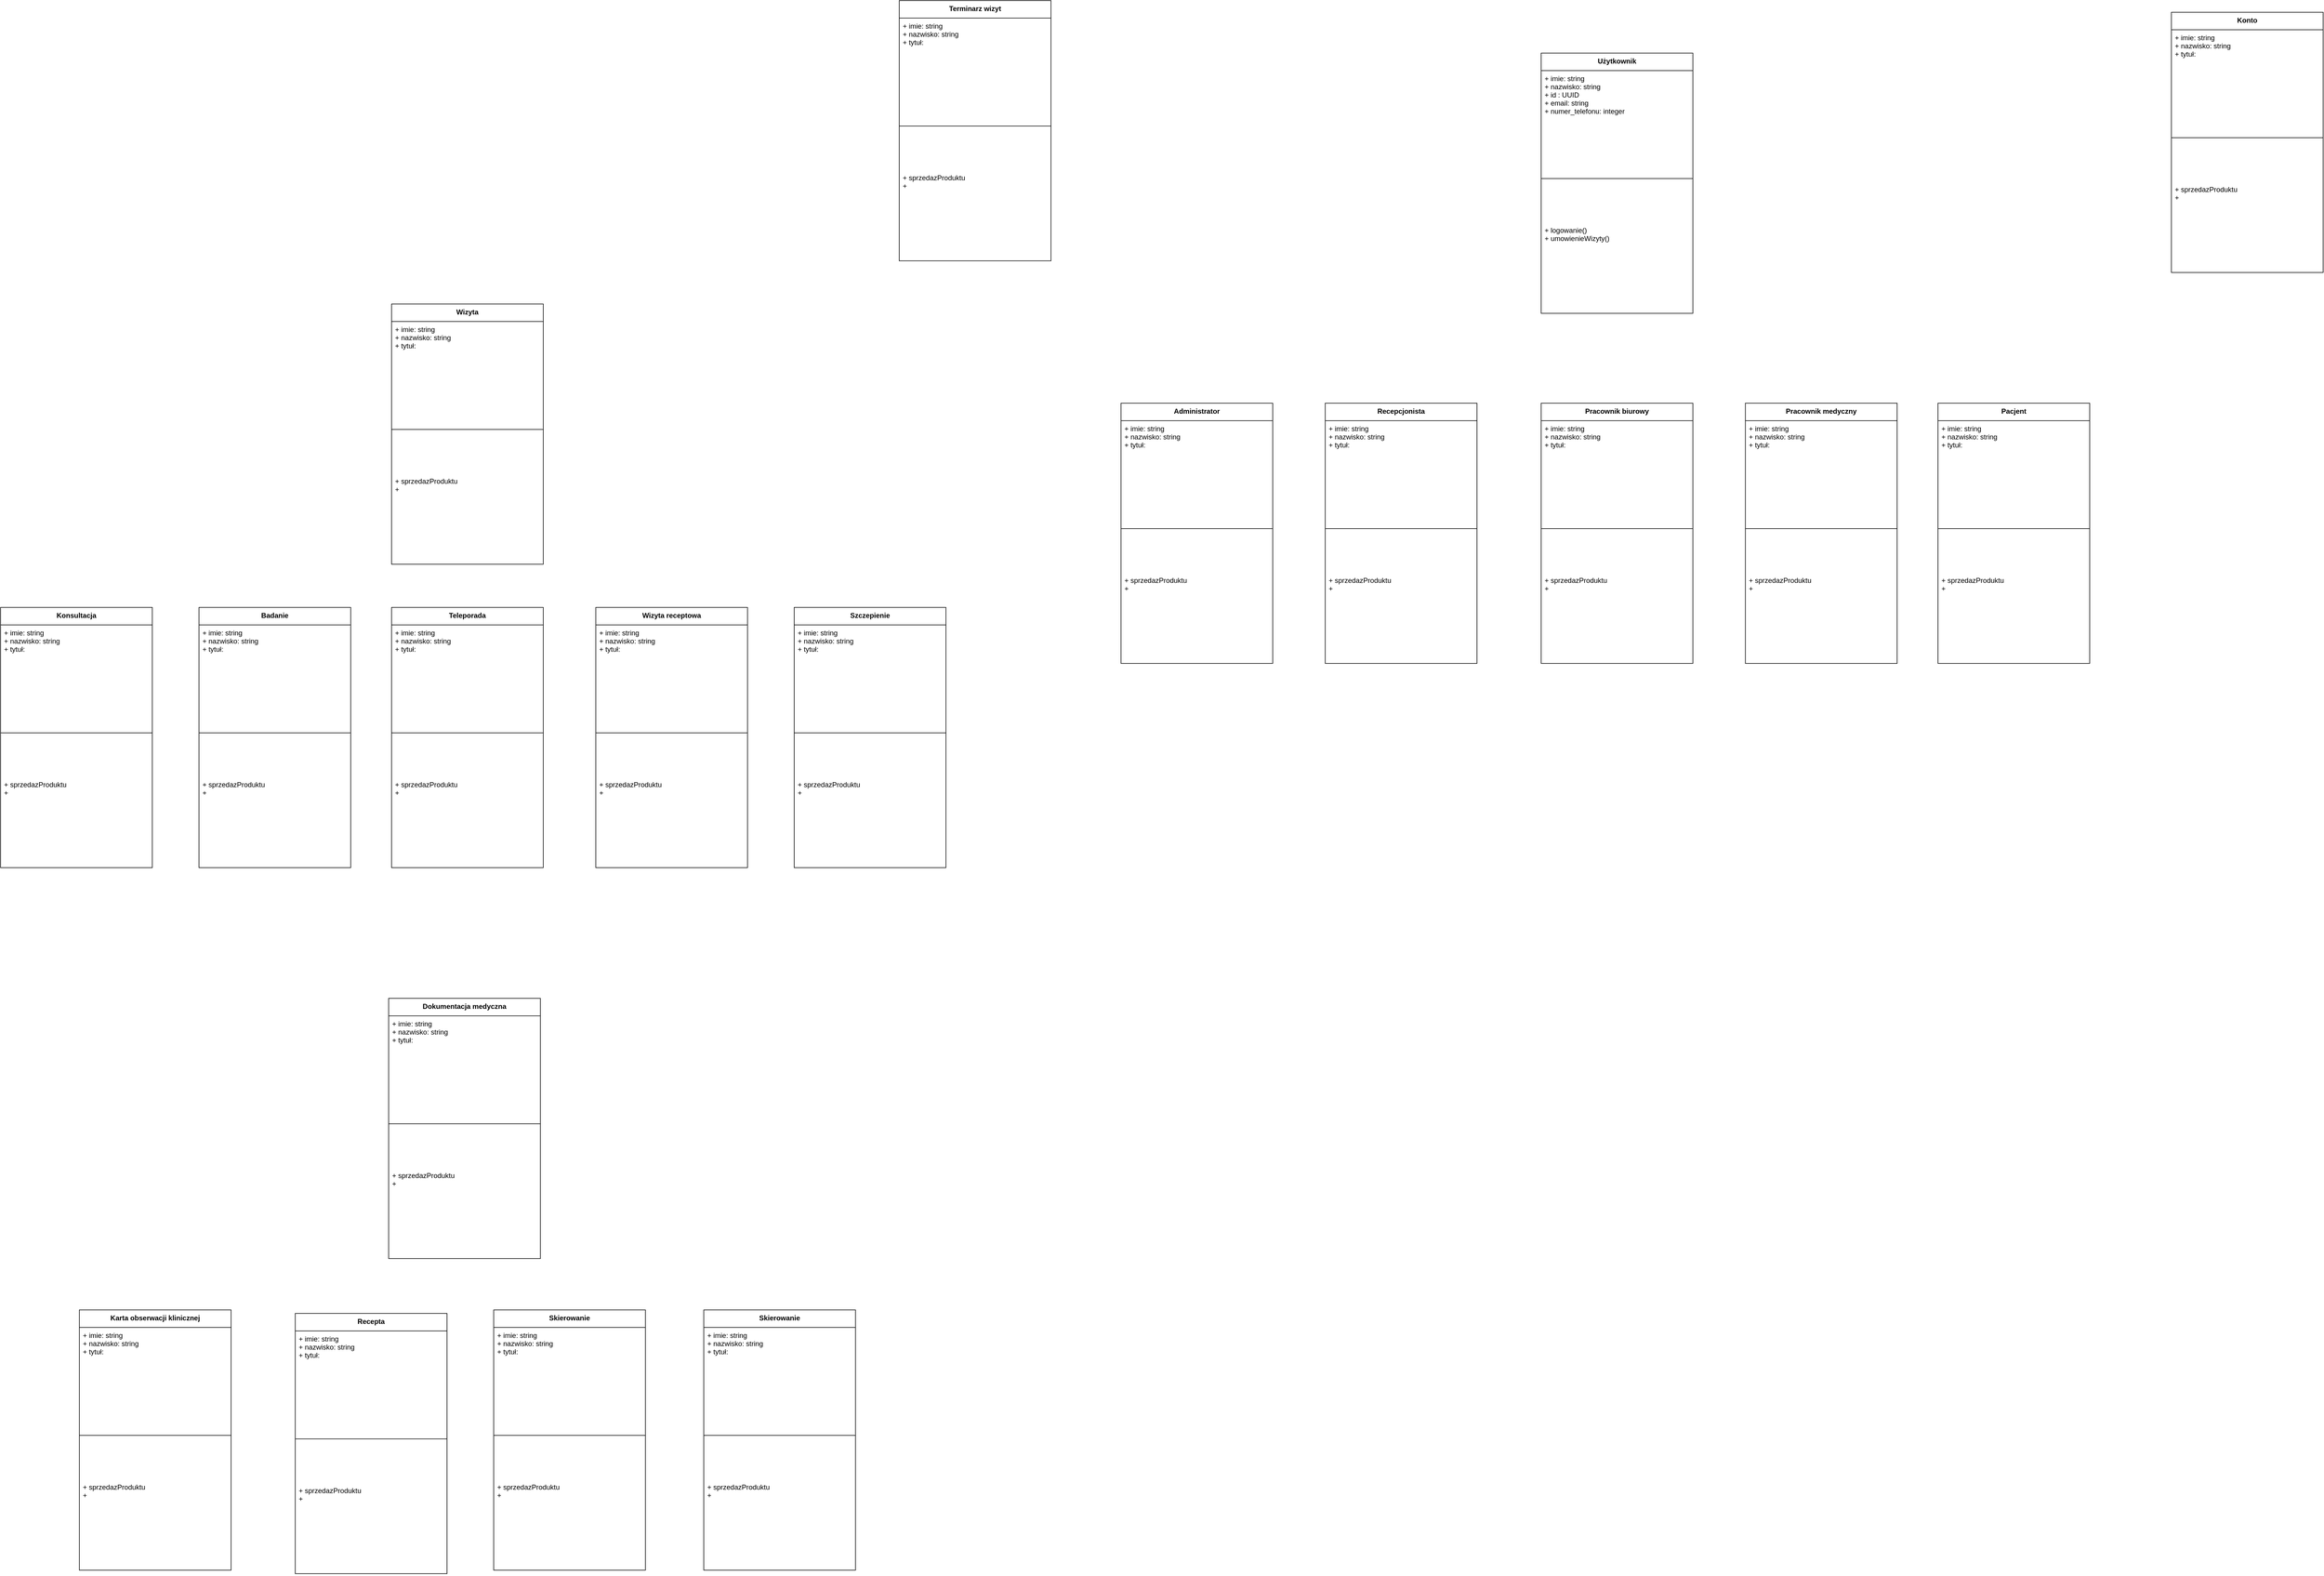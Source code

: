 <mxfile version="18.0.2" type="github">
  <diagram id="C5RBs43oDa-KdzZeNtuy" name="Page-1">
    <mxGraphModel dx="5641" dy="1747" grid="1" gridSize="10" guides="1" tooltips="1" connect="1" arrows="1" fold="1" page="1" pageScale="1" pageWidth="827" pageHeight="1169" math="0" shadow="0">
      <root>
        <mxCell id="WIyWlLk6GJQsqaUBKTNV-0" />
        <mxCell id="WIyWlLk6GJQsqaUBKTNV-1" parent="WIyWlLk6GJQsqaUBKTNV-0" />
        <mxCell id="dkLaDtRhMoR-S31tI9BL-0" value="Recepta" style="swimlane;fontStyle=1;align=center;verticalAlign=top;childLayout=stackLayout;horizontal=1;startSize=30;horizontalStack=0;resizeParent=1;resizeParentMax=0;resizeLast=0;collapsible=1;marginBottom=0;" vertex="1" parent="WIyWlLk6GJQsqaUBKTNV-1">
          <mxGeometry x="-1325" y="2350" width="260" height="446" as="geometry" />
        </mxCell>
        <mxCell id="dkLaDtRhMoR-S31tI9BL-1" value="+ imie: string&#xa;+ nazwisko: string&#xa;+ tytuł: " style="text;strokeColor=none;fillColor=none;align=left;verticalAlign=top;spacingLeft=4;spacingRight=4;overflow=hidden;rotatable=0;points=[[0,0.5],[1,0.5]];portConstraint=eastwest;" vertex="1" parent="dkLaDtRhMoR-S31tI9BL-0">
          <mxGeometry y="30" width="260" height="110" as="geometry" />
        </mxCell>
        <mxCell id="dkLaDtRhMoR-S31tI9BL-2" value="" style="line;strokeWidth=1;fillColor=none;align=left;verticalAlign=middle;spacingTop=-1;spacingLeft=3;spacingRight=3;rotatable=0;labelPosition=right;points=[];portConstraint=eastwest;" vertex="1" parent="dkLaDtRhMoR-S31tI9BL-0">
          <mxGeometry y="140" width="260" height="150" as="geometry" />
        </mxCell>
        <mxCell id="dkLaDtRhMoR-S31tI9BL-3" value="+ sprzedazProduktu&#xa;+ " style="text;strokeColor=none;fillColor=none;align=left;verticalAlign=top;spacingLeft=4;spacingRight=4;overflow=hidden;rotatable=0;points=[[0,0.5],[1,0.5]];portConstraint=eastwest;" vertex="1" parent="dkLaDtRhMoR-S31tI9BL-0">
          <mxGeometry y="290" width="260" height="156" as="geometry" />
        </mxCell>
        <mxCell id="dkLaDtRhMoR-S31tI9BL-4" value="Skierowanie" style="swimlane;fontStyle=1;align=center;verticalAlign=top;childLayout=stackLayout;horizontal=1;startSize=30;horizontalStack=0;resizeParent=1;resizeParentMax=0;resizeLast=0;collapsible=1;marginBottom=0;" vertex="1" parent="WIyWlLk6GJQsqaUBKTNV-1">
          <mxGeometry x="-985" y="2344" width="260" height="446" as="geometry" />
        </mxCell>
        <mxCell id="dkLaDtRhMoR-S31tI9BL-5" value="+ imie: string&#xa;+ nazwisko: string&#xa;+ tytuł: " style="text;strokeColor=none;fillColor=none;align=left;verticalAlign=top;spacingLeft=4;spacingRight=4;overflow=hidden;rotatable=0;points=[[0,0.5],[1,0.5]];portConstraint=eastwest;" vertex="1" parent="dkLaDtRhMoR-S31tI9BL-4">
          <mxGeometry y="30" width="260" height="110" as="geometry" />
        </mxCell>
        <mxCell id="dkLaDtRhMoR-S31tI9BL-6" value="" style="line;strokeWidth=1;fillColor=none;align=left;verticalAlign=middle;spacingTop=-1;spacingLeft=3;spacingRight=3;rotatable=0;labelPosition=right;points=[];portConstraint=eastwest;" vertex="1" parent="dkLaDtRhMoR-S31tI9BL-4">
          <mxGeometry y="140" width="260" height="150" as="geometry" />
        </mxCell>
        <mxCell id="dkLaDtRhMoR-S31tI9BL-7" value="+ sprzedazProduktu&#xa;+ " style="text;strokeColor=none;fillColor=none;align=left;verticalAlign=top;spacingLeft=4;spacingRight=4;overflow=hidden;rotatable=0;points=[[0,0.5],[1,0.5]];portConstraint=eastwest;" vertex="1" parent="dkLaDtRhMoR-S31tI9BL-4">
          <mxGeometry y="290" width="260" height="156" as="geometry" />
        </mxCell>
        <mxCell id="dkLaDtRhMoR-S31tI9BL-8" value="Pacjent" style="swimlane;fontStyle=1;align=center;verticalAlign=top;childLayout=stackLayout;horizontal=1;startSize=30;horizontalStack=0;resizeParent=1;resizeParentMax=0;resizeLast=0;collapsible=1;marginBottom=0;" vertex="1" parent="WIyWlLk6GJQsqaUBKTNV-1">
          <mxGeometry x="1490" y="790" width="260" height="446" as="geometry" />
        </mxCell>
        <mxCell id="dkLaDtRhMoR-S31tI9BL-9" value="+ imie: string&#xa;+ nazwisko: string&#xa;+ tytuł: " style="text;strokeColor=none;fillColor=none;align=left;verticalAlign=top;spacingLeft=4;spacingRight=4;overflow=hidden;rotatable=0;points=[[0,0.5],[1,0.5]];portConstraint=eastwest;" vertex="1" parent="dkLaDtRhMoR-S31tI9BL-8">
          <mxGeometry y="30" width="260" height="110" as="geometry" />
        </mxCell>
        <mxCell id="dkLaDtRhMoR-S31tI9BL-10" value="" style="line;strokeWidth=1;fillColor=none;align=left;verticalAlign=middle;spacingTop=-1;spacingLeft=3;spacingRight=3;rotatable=0;labelPosition=right;points=[];portConstraint=eastwest;" vertex="1" parent="dkLaDtRhMoR-S31tI9BL-8">
          <mxGeometry y="140" width="260" height="150" as="geometry" />
        </mxCell>
        <mxCell id="dkLaDtRhMoR-S31tI9BL-11" value="+ sprzedazProduktu&#xa;+ " style="text;strokeColor=none;fillColor=none;align=left;verticalAlign=top;spacingLeft=4;spacingRight=4;overflow=hidden;rotatable=0;points=[[0,0.5],[1,0.5]];portConstraint=eastwest;" vertex="1" parent="dkLaDtRhMoR-S31tI9BL-8">
          <mxGeometry y="290" width="260" height="156" as="geometry" />
        </mxCell>
        <mxCell id="dkLaDtRhMoR-S31tI9BL-12" value="Użytkownik" style="swimlane;fontStyle=1;align=center;verticalAlign=top;childLayout=stackLayout;horizontal=1;startSize=30;horizontalStack=0;resizeParent=1;resizeParentMax=0;resizeLast=0;collapsible=1;marginBottom=0;" vertex="1" parent="WIyWlLk6GJQsqaUBKTNV-1">
          <mxGeometry x="810" y="190" width="260" height="446" as="geometry" />
        </mxCell>
        <mxCell id="dkLaDtRhMoR-S31tI9BL-13" value="+ imie: string&#xa;+ nazwisko: string&#xa;+ id : UUID  &#xa;+ email: string &#xa;+ numer_telefonu: integer " style="text;strokeColor=none;fillColor=none;align=left;verticalAlign=top;spacingLeft=4;spacingRight=4;overflow=hidden;rotatable=0;points=[[0,0.5],[1,0.5]];portConstraint=eastwest;" vertex="1" parent="dkLaDtRhMoR-S31tI9BL-12">
          <mxGeometry y="30" width="260" height="110" as="geometry" />
        </mxCell>
        <mxCell id="dkLaDtRhMoR-S31tI9BL-14" value="" style="line;strokeWidth=1;fillColor=none;align=left;verticalAlign=middle;spacingTop=-1;spacingLeft=3;spacingRight=3;rotatable=0;labelPosition=right;points=[];portConstraint=eastwest;" vertex="1" parent="dkLaDtRhMoR-S31tI9BL-12">
          <mxGeometry y="140" width="260" height="150" as="geometry" />
        </mxCell>
        <mxCell id="dkLaDtRhMoR-S31tI9BL-15" value="+ logowanie() &#xa;+ umowienieWizyty() " style="text;strokeColor=none;fillColor=none;align=left;verticalAlign=top;spacingLeft=4;spacingRight=4;overflow=hidden;rotatable=0;points=[[0,0.5],[1,0.5]];portConstraint=eastwest;" vertex="1" parent="dkLaDtRhMoR-S31tI9BL-12">
          <mxGeometry y="290" width="260" height="156" as="geometry" />
        </mxCell>
        <mxCell id="dkLaDtRhMoR-S31tI9BL-16" value="Administrator" style="swimlane;fontStyle=1;align=center;verticalAlign=top;childLayout=stackLayout;horizontal=1;startSize=30;horizontalStack=0;resizeParent=1;resizeParentMax=0;resizeLast=0;collapsible=1;marginBottom=0;" vertex="1" parent="WIyWlLk6GJQsqaUBKTNV-1">
          <mxGeometry x="90" y="790" width="260" height="446" as="geometry" />
        </mxCell>
        <mxCell id="dkLaDtRhMoR-S31tI9BL-17" value="+ imie: string&#xa;+ nazwisko: string&#xa;+ tytuł: " style="text;strokeColor=none;fillColor=none;align=left;verticalAlign=top;spacingLeft=4;spacingRight=4;overflow=hidden;rotatable=0;points=[[0,0.5],[1,0.5]];portConstraint=eastwest;" vertex="1" parent="dkLaDtRhMoR-S31tI9BL-16">
          <mxGeometry y="30" width="260" height="110" as="geometry" />
        </mxCell>
        <mxCell id="dkLaDtRhMoR-S31tI9BL-18" value="" style="line;strokeWidth=1;fillColor=none;align=left;verticalAlign=middle;spacingTop=-1;spacingLeft=3;spacingRight=3;rotatable=0;labelPosition=right;points=[];portConstraint=eastwest;" vertex="1" parent="dkLaDtRhMoR-S31tI9BL-16">
          <mxGeometry y="140" width="260" height="150" as="geometry" />
        </mxCell>
        <mxCell id="dkLaDtRhMoR-S31tI9BL-19" value="+ sprzedazProduktu&#xa;+ " style="text;strokeColor=none;fillColor=none;align=left;verticalAlign=top;spacingLeft=4;spacingRight=4;overflow=hidden;rotatable=0;points=[[0,0.5],[1,0.5]];portConstraint=eastwest;" vertex="1" parent="dkLaDtRhMoR-S31tI9BL-16">
          <mxGeometry y="290" width="260" height="156" as="geometry" />
        </mxCell>
        <mxCell id="dkLaDtRhMoR-S31tI9BL-20" value="Pracownik medyczny" style="swimlane;fontStyle=1;align=center;verticalAlign=top;childLayout=stackLayout;horizontal=1;startSize=30;horizontalStack=0;resizeParent=1;resizeParentMax=0;resizeLast=0;collapsible=1;marginBottom=0;" vertex="1" parent="WIyWlLk6GJQsqaUBKTNV-1">
          <mxGeometry x="1160" y="790" width="260" height="446" as="geometry" />
        </mxCell>
        <mxCell id="dkLaDtRhMoR-S31tI9BL-21" value="+ imie: string&#xa;+ nazwisko: string&#xa;+ tytuł: " style="text;strokeColor=none;fillColor=none;align=left;verticalAlign=top;spacingLeft=4;spacingRight=4;overflow=hidden;rotatable=0;points=[[0,0.5],[1,0.5]];portConstraint=eastwest;" vertex="1" parent="dkLaDtRhMoR-S31tI9BL-20">
          <mxGeometry y="30" width="260" height="110" as="geometry" />
        </mxCell>
        <mxCell id="dkLaDtRhMoR-S31tI9BL-22" value="" style="line;strokeWidth=1;fillColor=none;align=left;verticalAlign=middle;spacingTop=-1;spacingLeft=3;spacingRight=3;rotatable=0;labelPosition=right;points=[];portConstraint=eastwest;" vertex="1" parent="dkLaDtRhMoR-S31tI9BL-20">
          <mxGeometry y="140" width="260" height="150" as="geometry" />
        </mxCell>
        <mxCell id="dkLaDtRhMoR-S31tI9BL-23" value="+ sprzedazProduktu&#xa;+ " style="text;strokeColor=none;fillColor=none;align=left;verticalAlign=top;spacingLeft=4;spacingRight=4;overflow=hidden;rotatable=0;points=[[0,0.5],[1,0.5]];portConstraint=eastwest;" vertex="1" parent="dkLaDtRhMoR-S31tI9BL-20">
          <mxGeometry y="290" width="260" height="156" as="geometry" />
        </mxCell>
        <mxCell id="dkLaDtRhMoR-S31tI9BL-24" value="Recepcjonista" style="swimlane;fontStyle=1;align=center;verticalAlign=top;childLayout=stackLayout;horizontal=1;startSize=30;horizontalStack=0;resizeParent=1;resizeParentMax=0;resizeLast=0;collapsible=1;marginBottom=0;" vertex="1" parent="WIyWlLk6GJQsqaUBKTNV-1">
          <mxGeometry x="440" y="790" width="260" height="446" as="geometry" />
        </mxCell>
        <mxCell id="dkLaDtRhMoR-S31tI9BL-25" value="+ imie: string&#xa;+ nazwisko: string&#xa;+ tytuł: " style="text;strokeColor=none;fillColor=none;align=left;verticalAlign=top;spacingLeft=4;spacingRight=4;overflow=hidden;rotatable=0;points=[[0,0.5],[1,0.5]];portConstraint=eastwest;" vertex="1" parent="dkLaDtRhMoR-S31tI9BL-24">
          <mxGeometry y="30" width="260" height="110" as="geometry" />
        </mxCell>
        <mxCell id="dkLaDtRhMoR-S31tI9BL-26" value="" style="line;strokeWidth=1;fillColor=none;align=left;verticalAlign=middle;spacingTop=-1;spacingLeft=3;spacingRight=3;rotatable=0;labelPosition=right;points=[];portConstraint=eastwest;" vertex="1" parent="dkLaDtRhMoR-S31tI9BL-24">
          <mxGeometry y="140" width="260" height="150" as="geometry" />
        </mxCell>
        <mxCell id="dkLaDtRhMoR-S31tI9BL-27" value="+ sprzedazProduktu&#xa;+ " style="text;strokeColor=none;fillColor=none;align=left;verticalAlign=top;spacingLeft=4;spacingRight=4;overflow=hidden;rotatable=0;points=[[0,0.5],[1,0.5]];portConstraint=eastwest;" vertex="1" parent="dkLaDtRhMoR-S31tI9BL-24">
          <mxGeometry y="290" width="260" height="156" as="geometry" />
        </mxCell>
        <mxCell id="dkLaDtRhMoR-S31tI9BL-28" value="Pracownik biurowy" style="swimlane;fontStyle=1;align=center;verticalAlign=top;childLayout=stackLayout;horizontal=1;startSize=30;horizontalStack=0;resizeParent=1;resizeParentMax=0;resizeLast=0;collapsible=1;marginBottom=0;" vertex="1" parent="WIyWlLk6GJQsqaUBKTNV-1">
          <mxGeometry x="810" y="790" width="260" height="446" as="geometry" />
        </mxCell>
        <mxCell id="dkLaDtRhMoR-S31tI9BL-29" value="+ imie: string&#xa;+ nazwisko: string&#xa;+ tytuł: " style="text;strokeColor=none;fillColor=none;align=left;verticalAlign=top;spacingLeft=4;spacingRight=4;overflow=hidden;rotatable=0;points=[[0,0.5],[1,0.5]];portConstraint=eastwest;" vertex="1" parent="dkLaDtRhMoR-S31tI9BL-28">
          <mxGeometry y="30" width="260" height="110" as="geometry" />
        </mxCell>
        <mxCell id="dkLaDtRhMoR-S31tI9BL-30" value="" style="line;strokeWidth=1;fillColor=none;align=left;verticalAlign=middle;spacingTop=-1;spacingLeft=3;spacingRight=3;rotatable=0;labelPosition=right;points=[];portConstraint=eastwest;" vertex="1" parent="dkLaDtRhMoR-S31tI9BL-28">
          <mxGeometry y="140" width="260" height="150" as="geometry" />
        </mxCell>
        <mxCell id="dkLaDtRhMoR-S31tI9BL-31" value="+ sprzedazProduktu&#xa;+ " style="text;strokeColor=none;fillColor=none;align=left;verticalAlign=top;spacingLeft=4;spacingRight=4;overflow=hidden;rotatable=0;points=[[0,0.5],[1,0.5]];portConstraint=eastwest;" vertex="1" parent="dkLaDtRhMoR-S31tI9BL-28">
          <mxGeometry y="290" width="260" height="156" as="geometry" />
        </mxCell>
        <mxCell id="dkLaDtRhMoR-S31tI9BL-32" value="Wizyta" style="swimlane;fontStyle=1;align=center;verticalAlign=top;childLayout=stackLayout;horizontal=1;startSize=30;horizontalStack=0;resizeParent=1;resizeParentMax=0;resizeLast=0;collapsible=1;marginBottom=0;" vertex="1" parent="WIyWlLk6GJQsqaUBKTNV-1">
          <mxGeometry x="-1160" y="620" width="260" height="446" as="geometry" />
        </mxCell>
        <mxCell id="dkLaDtRhMoR-S31tI9BL-33" value="+ imie: string&#xa;+ nazwisko: string&#xa;+ tytuł: " style="text;strokeColor=none;fillColor=none;align=left;verticalAlign=top;spacingLeft=4;spacingRight=4;overflow=hidden;rotatable=0;points=[[0,0.5],[1,0.5]];portConstraint=eastwest;" vertex="1" parent="dkLaDtRhMoR-S31tI9BL-32">
          <mxGeometry y="30" width="260" height="110" as="geometry" />
        </mxCell>
        <mxCell id="dkLaDtRhMoR-S31tI9BL-34" value="" style="line;strokeWidth=1;fillColor=none;align=left;verticalAlign=middle;spacingTop=-1;spacingLeft=3;spacingRight=3;rotatable=0;labelPosition=right;points=[];portConstraint=eastwest;" vertex="1" parent="dkLaDtRhMoR-S31tI9BL-32">
          <mxGeometry y="140" width="260" height="150" as="geometry" />
        </mxCell>
        <mxCell id="dkLaDtRhMoR-S31tI9BL-35" value="+ sprzedazProduktu&#xa;+ " style="text;strokeColor=none;fillColor=none;align=left;verticalAlign=top;spacingLeft=4;spacingRight=4;overflow=hidden;rotatable=0;points=[[0,0.5],[1,0.5]];portConstraint=eastwest;" vertex="1" parent="dkLaDtRhMoR-S31tI9BL-32">
          <mxGeometry y="290" width="260" height="156" as="geometry" />
        </mxCell>
        <mxCell id="dkLaDtRhMoR-S31tI9BL-36" value="Konto" style="swimlane;fontStyle=1;align=center;verticalAlign=top;childLayout=stackLayout;horizontal=1;startSize=30;horizontalStack=0;resizeParent=1;resizeParentMax=0;resizeLast=0;collapsible=1;marginBottom=0;" vertex="1" parent="WIyWlLk6GJQsqaUBKTNV-1">
          <mxGeometry x="1890" y="120" width="260" height="446" as="geometry" />
        </mxCell>
        <mxCell id="dkLaDtRhMoR-S31tI9BL-37" value="+ imie: string&#xa;+ nazwisko: string&#xa;+ tytuł: " style="text;strokeColor=none;fillColor=none;align=left;verticalAlign=top;spacingLeft=4;spacingRight=4;overflow=hidden;rotatable=0;points=[[0,0.5],[1,0.5]];portConstraint=eastwest;" vertex="1" parent="dkLaDtRhMoR-S31tI9BL-36">
          <mxGeometry y="30" width="260" height="110" as="geometry" />
        </mxCell>
        <mxCell id="dkLaDtRhMoR-S31tI9BL-38" value="" style="line;strokeWidth=1;fillColor=none;align=left;verticalAlign=middle;spacingTop=-1;spacingLeft=3;spacingRight=3;rotatable=0;labelPosition=right;points=[];portConstraint=eastwest;" vertex="1" parent="dkLaDtRhMoR-S31tI9BL-36">
          <mxGeometry y="140" width="260" height="150" as="geometry" />
        </mxCell>
        <mxCell id="dkLaDtRhMoR-S31tI9BL-39" value="+ sprzedazProduktu&#xa;+ " style="text;strokeColor=none;fillColor=none;align=left;verticalAlign=top;spacingLeft=4;spacingRight=4;overflow=hidden;rotatable=0;points=[[0,0.5],[1,0.5]];portConstraint=eastwest;" vertex="1" parent="dkLaDtRhMoR-S31tI9BL-36">
          <mxGeometry y="290" width="260" height="156" as="geometry" />
        </mxCell>
        <mxCell id="dkLaDtRhMoR-S31tI9BL-40" value="Badanie" style="swimlane;fontStyle=1;align=center;verticalAlign=top;childLayout=stackLayout;horizontal=1;startSize=30;horizontalStack=0;resizeParent=1;resizeParentMax=0;resizeLast=0;collapsible=1;marginBottom=0;" vertex="1" parent="WIyWlLk6GJQsqaUBKTNV-1">
          <mxGeometry x="-1490" y="1140" width="260" height="446" as="geometry" />
        </mxCell>
        <mxCell id="dkLaDtRhMoR-S31tI9BL-41" value="+ imie: string&#xa;+ nazwisko: string&#xa;+ tytuł: " style="text;strokeColor=none;fillColor=none;align=left;verticalAlign=top;spacingLeft=4;spacingRight=4;overflow=hidden;rotatable=0;points=[[0,0.5],[1,0.5]];portConstraint=eastwest;" vertex="1" parent="dkLaDtRhMoR-S31tI9BL-40">
          <mxGeometry y="30" width="260" height="110" as="geometry" />
        </mxCell>
        <mxCell id="dkLaDtRhMoR-S31tI9BL-42" value="" style="line;strokeWidth=1;fillColor=none;align=left;verticalAlign=middle;spacingTop=-1;spacingLeft=3;spacingRight=3;rotatable=0;labelPosition=right;points=[];portConstraint=eastwest;" vertex="1" parent="dkLaDtRhMoR-S31tI9BL-40">
          <mxGeometry y="140" width="260" height="150" as="geometry" />
        </mxCell>
        <mxCell id="dkLaDtRhMoR-S31tI9BL-43" value="+ sprzedazProduktu&#xa;+ " style="text;strokeColor=none;fillColor=none;align=left;verticalAlign=top;spacingLeft=4;spacingRight=4;overflow=hidden;rotatable=0;points=[[0,0.5],[1,0.5]];portConstraint=eastwest;" vertex="1" parent="dkLaDtRhMoR-S31tI9BL-40">
          <mxGeometry y="290" width="260" height="156" as="geometry" />
        </mxCell>
        <mxCell id="dkLaDtRhMoR-S31tI9BL-44" value="Konsultacja" style="swimlane;fontStyle=1;align=center;verticalAlign=top;childLayout=stackLayout;horizontal=1;startSize=30;horizontalStack=0;resizeParent=1;resizeParentMax=0;resizeLast=0;collapsible=1;marginBottom=0;" vertex="1" parent="WIyWlLk6GJQsqaUBKTNV-1">
          <mxGeometry x="-1830" y="1140" width="260" height="446" as="geometry" />
        </mxCell>
        <mxCell id="dkLaDtRhMoR-S31tI9BL-45" value="+ imie: string&#xa;+ nazwisko: string&#xa;+ tytuł: " style="text;strokeColor=none;fillColor=none;align=left;verticalAlign=top;spacingLeft=4;spacingRight=4;overflow=hidden;rotatable=0;points=[[0,0.5],[1,0.5]];portConstraint=eastwest;" vertex="1" parent="dkLaDtRhMoR-S31tI9BL-44">
          <mxGeometry y="30" width="260" height="110" as="geometry" />
        </mxCell>
        <mxCell id="dkLaDtRhMoR-S31tI9BL-46" value="" style="line;strokeWidth=1;fillColor=none;align=left;verticalAlign=middle;spacingTop=-1;spacingLeft=3;spacingRight=3;rotatable=0;labelPosition=right;points=[];portConstraint=eastwest;" vertex="1" parent="dkLaDtRhMoR-S31tI9BL-44">
          <mxGeometry y="140" width="260" height="150" as="geometry" />
        </mxCell>
        <mxCell id="dkLaDtRhMoR-S31tI9BL-47" value="+ sprzedazProduktu&#xa;+ " style="text;strokeColor=none;fillColor=none;align=left;verticalAlign=top;spacingLeft=4;spacingRight=4;overflow=hidden;rotatable=0;points=[[0,0.5],[1,0.5]];portConstraint=eastwest;" vertex="1" parent="dkLaDtRhMoR-S31tI9BL-44">
          <mxGeometry y="290" width="260" height="156" as="geometry" />
        </mxCell>
        <mxCell id="dkLaDtRhMoR-S31tI9BL-48" value="Dokumentacja medyczna" style="swimlane;fontStyle=1;align=center;verticalAlign=top;childLayout=stackLayout;horizontal=1;startSize=30;horizontalStack=0;resizeParent=1;resizeParentMax=0;resizeLast=0;collapsible=1;marginBottom=0;" vertex="1" parent="WIyWlLk6GJQsqaUBKTNV-1">
          <mxGeometry x="-1165" y="1810" width="260" height="446" as="geometry" />
        </mxCell>
        <mxCell id="dkLaDtRhMoR-S31tI9BL-49" value="+ imie: string&#xa;+ nazwisko: string&#xa;+ tytuł: " style="text;strokeColor=none;fillColor=none;align=left;verticalAlign=top;spacingLeft=4;spacingRight=4;overflow=hidden;rotatable=0;points=[[0,0.5],[1,0.5]];portConstraint=eastwest;" vertex="1" parent="dkLaDtRhMoR-S31tI9BL-48">
          <mxGeometry y="30" width="260" height="110" as="geometry" />
        </mxCell>
        <mxCell id="dkLaDtRhMoR-S31tI9BL-50" value="" style="line;strokeWidth=1;fillColor=none;align=left;verticalAlign=middle;spacingTop=-1;spacingLeft=3;spacingRight=3;rotatable=0;labelPosition=right;points=[];portConstraint=eastwest;" vertex="1" parent="dkLaDtRhMoR-S31tI9BL-48">
          <mxGeometry y="140" width="260" height="150" as="geometry" />
        </mxCell>
        <mxCell id="dkLaDtRhMoR-S31tI9BL-51" value="+ sprzedazProduktu&#xa;+ " style="text;strokeColor=none;fillColor=none;align=left;verticalAlign=top;spacingLeft=4;spacingRight=4;overflow=hidden;rotatable=0;points=[[0,0.5],[1,0.5]];portConstraint=eastwest;" vertex="1" parent="dkLaDtRhMoR-S31tI9BL-48">
          <mxGeometry y="290" width="260" height="156" as="geometry" />
        </mxCell>
        <mxCell id="dkLaDtRhMoR-S31tI9BL-52" value="Karta obserwacji klinicznej" style="swimlane;fontStyle=1;align=center;verticalAlign=top;childLayout=stackLayout;horizontal=1;startSize=30;horizontalStack=0;resizeParent=1;resizeParentMax=0;resizeLast=0;collapsible=1;marginBottom=0;" vertex="1" parent="WIyWlLk6GJQsqaUBKTNV-1">
          <mxGeometry x="-1695" y="2344" width="260" height="446" as="geometry" />
        </mxCell>
        <mxCell id="dkLaDtRhMoR-S31tI9BL-53" value="+ imie: string&#xa;+ nazwisko: string&#xa;+ tytuł: " style="text;strokeColor=none;fillColor=none;align=left;verticalAlign=top;spacingLeft=4;spacingRight=4;overflow=hidden;rotatable=0;points=[[0,0.5],[1,0.5]];portConstraint=eastwest;" vertex="1" parent="dkLaDtRhMoR-S31tI9BL-52">
          <mxGeometry y="30" width="260" height="110" as="geometry" />
        </mxCell>
        <mxCell id="dkLaDtRhMoR-S31tI9BL-54" value="" style="line;strokeWidth=1;fillColor=none;align=left;verticalAlign=middle;spacingTop=-1;spacingLeft=3;spacingRight=3;rotatable=0;labelPosition=right;points=[];portConstraint=eastwest;" vertex="1" parent="dkLaDtRhMoR-S31tI9BL-52">
          <mxGeometry y="140" width="260" height="150" as="geometry" />
        </mxCell>
        <mxCell id="dkLaDtRhMoR-S31tI9BL-55" value="+ sprzedazProduktu&#xa;+ " style="text;strokeColor=none;fillColor=none;align=left;verticalAlign=top;spacingLeft=4;spacingRight=4;overflow=hidden;rotatable=0;points=[[0,0.5],[1,0.5]];portConstraint=eastwest;" vertex="1" parent="dkLaDtRhMoR-S31tI9BL-52">
          <mxGeometry y="290" width="260" height="156" as="geometry" />
        </mxCell>
        <mxCell id="dkLaDtRhMoR-S31tI9BL-56" value="Terminarz wizyt" style="swimlane;fontStyle=1;align=center;verticalAlign=top;childLayout=stackLayout;horizontal=1;startSize=30;horizontalStack=0;resizeParent=1;resizeParentMax=0;resizeLast=0;collapsible=1;marginBottom=0;" vertex="1" parent="WIyWlLk6GJQsqaUBKTNV-1">
          <mxGeometry x="-290" y="100" width="260" height="446" as="geometry" />
        </mxCell>
        <mxCell id="dkLaDtRhMoR-S31tI9BL-57" value="+ imie: string&#xa;+ nazwisko: string&#xa;+ tytuł: " style="text;strokeColor=none;fillColor=none;align=left;verticalAlign=top;spacingLeft=4;spacingRight=4;overflow=hidden;rotatable=0;points=[[0,0.5],[1,0.5]];portConstraint=eastwest;" vertex="1" parent="dkLaDtRhMoR-S31tI9BL-56">
          <mxGeometry y="30" width="260" height="110" as="geometry" />
        </mxCell>
        <mxCell id="dkLaDtRhMoR-S31tI9BL-58" value="" style="line;strokeWidth=1;fillColor=none;align=left;verticalAlign=middle;spacingTop=-1;spacingLeft=3;spacingRight=3;rotatable=0;labelPosition=right;points=[];portConstraint=eastwest;" vertex="1" parent="dkLaDtRhMoR-S31tI9BL-56">
          <mxGeometry y="140" width="260" height="150" as="geometry" />
        </mxCell>
        <mxCell id="dkLaDtRhMoR-S31tI9BL-59" value="+ sprzedazProduktu&#xa;+ " style="text;strokeColor=none;fillColor=none;align=left;verticalAlign=top;spacingLeft=4;spacingRight=4;overflow=hidden;rotatable=0;points=[[0,0.5],[1,0.5]];portConstraint=eastwest;" vertex="1" parent="dkLaDtRhMoR-S31tI9BL-56">
          <mxGeometry y="290" width="260" height="156" as="geometry" />
        </mxCell>
        <mxCell id="dkLaDtRhMoR-S31tI9BL-60" value="Teleporada" style="swimlane;fontStyle=1;align=center;verticalAlign=top;childLayout=stackLayout;horizontal=1;startSize=30;horizontalStack=0;resizeParent=1;resizeParentMax=0;resizeLast=0;collapsible=1;marginBottom=0;" vertex="1" parent="WIyWlLk6GJQsqaUBKTNV-1">
          <mxGeometry x="-1160" y="1140" width="260" height="446" as="geometry" />
        </mxCell>
        <mxCell id="dkLaDtRhMoR-S31tI9BL-61" value="+ imie: string&#xa;+ nazwisko: string&#xa;+ tytuł: " style="text;strokeColor=none;fillColor=none;align=left;verticalAlign=top;spacingLeft=4;spacingRight=4;overflow=hidden;rotatable=0;points=[[0,0.5],[1,0.5]];portConstraint=eastwest;" vertex="1" parent="dkLaDtRhMoR-S31tI9BL-60">
          <mxGeometry y="30" width="260" height="110" as="geometry" />
        </mxCell>
        <mxCell id="dkLaDtRhMoR-S31tI9BL-62" value="" style="line;strokeWidth=1;fillColor=none;align=left;verticalAlign=middle;spacingTop=-1;spacingLeft=3;spacingRight=3;rotatable=0;labelPosition=right;points=[];portConstraint=eastwest;" vertex="1" parent="dkLaDtRhMoR-S31tI9BL-60">
          <mxGeometry y="140" width="260" height="150" as="geometry" />
        </mxCell>
        <mxCell id="dkLaDtRhMoR-S31tI9BL-63" value="+ sprzedazProduktu&#xa;+ " style="text;strokeColor=none;fillColor=none;align=left;verticalAlign=top;spacingLeft=4;spacingRight=4;overflow=hidden;rotatable=0;points=[[0,0.5],[1,0.5]];portConstraint=eastwest;" vertex="1" parent="dkLaDtRhMoR-S31tI9BL-60">
          <mxGeometry y="290" width="260" height="156" as="geometry" />
        </mxCell>
        <mxCell id="dkLaDtRhMoR-S31tI9BL-64" value="Wizyta receptowa" style="swimlane;fontStyle=1;align=center;verticalAlign=top;childLayout=stackLayout;horizontal=1;startSize=30;horizontalStack=0;resizeParent=1;resizeParentMax=0;resizeLast=0;collapsible=1;marginBottom=0;" vertex="1" parent="WIyWlLk6GJQsqaUBKTNV-1">
          <mxGeometry x="-810" y="1140" width="260" height="446" as="geometry" />
        </mxCell>
        <mxCell id="dkLaDtRhMoR-S31tI9BL-65" value="+ imie: string&#xa;+ nazwisko: string&#xa;+ tytuł: " style="text;strokeColor=none;fillColor=none;align=left;verticalAlign=top;spacingLeft=4;spacingRight=4;overflow=hidden;rotatable=0;points=[[0,0.5],[1,0.5]];portConstraint=eastwest;" vertex="1" parent="dkLaDtRhMoR-S31tI9BL-64">
          <mxGeometry y="30" width="260" height="110" as="geometry" />
        </mxCell>
        <mxCell id="dkLaDtRhMoR-S31tI9BL-66" value="" style="line;strokeWidth=1;fillColor=none;align=left;verticalAlign=middle;spacingTop=-1;spacingLeft=3;spacingRight=3;rotatable=0;labelPosition=right;points=[];portConstraint=eastwest;" vertex="1" parent="dkLaDtRhMoR-S31tI9BL-64">
          <mxGeometry y="140" width="260" height="150" as="geometry" />
        </mxCell>
        <mxCell id="dkLaDtRhMoR-S31tI9BL-67" value="+ sprzedazProduktu&#xa;+ " style="text;strokeColor=none;fillColor=none;align=left;verticalAlign=top;spacingLeft=4;spacingRight=4;overflow=hidden;rotatable=0;points=[[0,0.5],[1,0.5]];portConstraint=eastwest;" vertex="1" parent="dkLaDtRhMoR-S31tI9BL-64">
          <mxGeometry y="290" width="260" height="156" as="geometry" />
        </mxCell>
        <mxCell id="dkLaDtRhMoR-S31tI9BL-68" value="Szczepienie" style="swimlane;fontStyle=1;align=center;verticalAlign=top;childLayout=stackLayout;horizontal=1;startSize=30;horizontalStack=0;resizeParent=1;resizeParentMax=0;resizeLast=0;collapsible=1;marginBottom=0;" vertex="1" parent="WIyWlLk6GJQsqaUBKTNV-1">
          <mxGeometry x="-470" y="1140" width="260" height="446" as="geometry" />
        </mxCell>
        <mxCell id="dkLaDtRhMoR-S31tI9BL-69" value="+ imie: string&#xa;+ nazwisko: string&#xa;+ tytuł: " style="text;strokeColor=none;fillColor=none;align=left;verticalAlign=top;spacingLeft=4;spacingRight=4;overflow=hidden;rotatable=0;points=[[0,0.5],[1,0.5]];portConstraint=eastwest;" vertex="1" parent="dkLaDtRhMoR-S31tI9BL-68">
          <mxGeometry y="30" width="260" height="110" as="geometry" />
        </mxCell>
        <mxCell id="dkLaDtRhMoR-S31tI9BL-70" value="" style="line;strokeWidth=1;fillColor=none;align=left;verticalAlign=middle;spacingTop=-1;spacingLeft=3;spacingRight=3;rotatable=0;labelPosition=right;points=[];portConstraint=eastwest;" vertex="1" parent="dkLaDtRhMoR-S31tI9BL-68">
          <mxGeometry y="140" width="260" height="150" as="geometry" />
        </mxCell>
        <mxCell id="dkLaDtRhMoR-S31tI9BL-71" value="+ sprzedazProduktu&#xa;+ " style="text;strokeColor=none;fillColor=none;align=left;verticalAlign=top;spacingLeft=4;spacingRight=4;overflow=hidden;rotatable=0;points=[[0,0.5],[1,0.5]];portConstraint=eastwest;" vertex="1" parent="dkLaDtRhMoR-S31tI9BL-68">
          <mxGeometry y="290" width="260" height="156" as="geometry" />
        </mxCell>
        <mxCell id="dkLaDtRhMoR-S31tI9BL-72" value="Skierowanie" style="swimlane;fontStyle=1;align=center;verticalAlign=top;childLayout=stackLayout;horizontal=1;startSize=30;horizontalStack=0;resizeParent=1;resizeParentMax=0;resizeLast=0;collapsible=1;marginBottom=0;" vertex="1" parent="WIyWlLk6GJQsqaUBKTNV-1">
          <mxGeometry x="-625" y="2344" width="260" height="446" as="geometry" />
        </mxCell>
        <mxCell id="dkLaDtRhMoR-S31tI9BL-73" value="+ imie: string&#xa;+ nazwisko: string&#xa;+ tytuł: " style="text;strokeColor=none;fillColor=none;align=left;verticalAlign=top;spacingLeft=4;spacingRight=4;overflow=hidden;rotatable=0;points=[[0,0.5],[1,0.5]];portConstraint=eastwest;" vertex="1" parent="dkLaDtRhMoR-S31tI9BL-72">
          <mxGeometry y="30" width="260" height="110" as="geometry" />
        </mxCell>
        <mxCell id="dkLaDtRhMoR-S31tI9BL-74" value="" style="line;strokeWidth=1;fillColor=none;align=left;verticalAlign=middle;spacingTop=-1;spacingLeft=3;spacingRight=3;rotatable=0;labelPosition=right;points=[];portConstraint=eastwest;" vertex="1" parent="dkLaDtRhMoR-S31tI9BL-72">
          <mxGeometry y="140" width="260" height="150" as="geometry" />
        </mxCell>
        <mxCell id="dkLaDtRhMoR-S31tI9BL-75" value="+ sprzedazProduktu&#xa;+ " style="text;strokeColor=none;fillColor=none;align=left;verticalAlign=top;spacingLeft=4;spacingRight=4;overflow=hidden;rotatable=0;points=[[0,0.5],[1,0.5]];portConstraint=eastwest;" vertex="1" parent="dkLaDtRhMoR-S31tI9BL-72">
          <mxGeometry y="290" width="260" height="156" as="geometry" />
        </mxCell>
      </root>
    </mxGraphModel>
  </diagram>
</mxfile>
